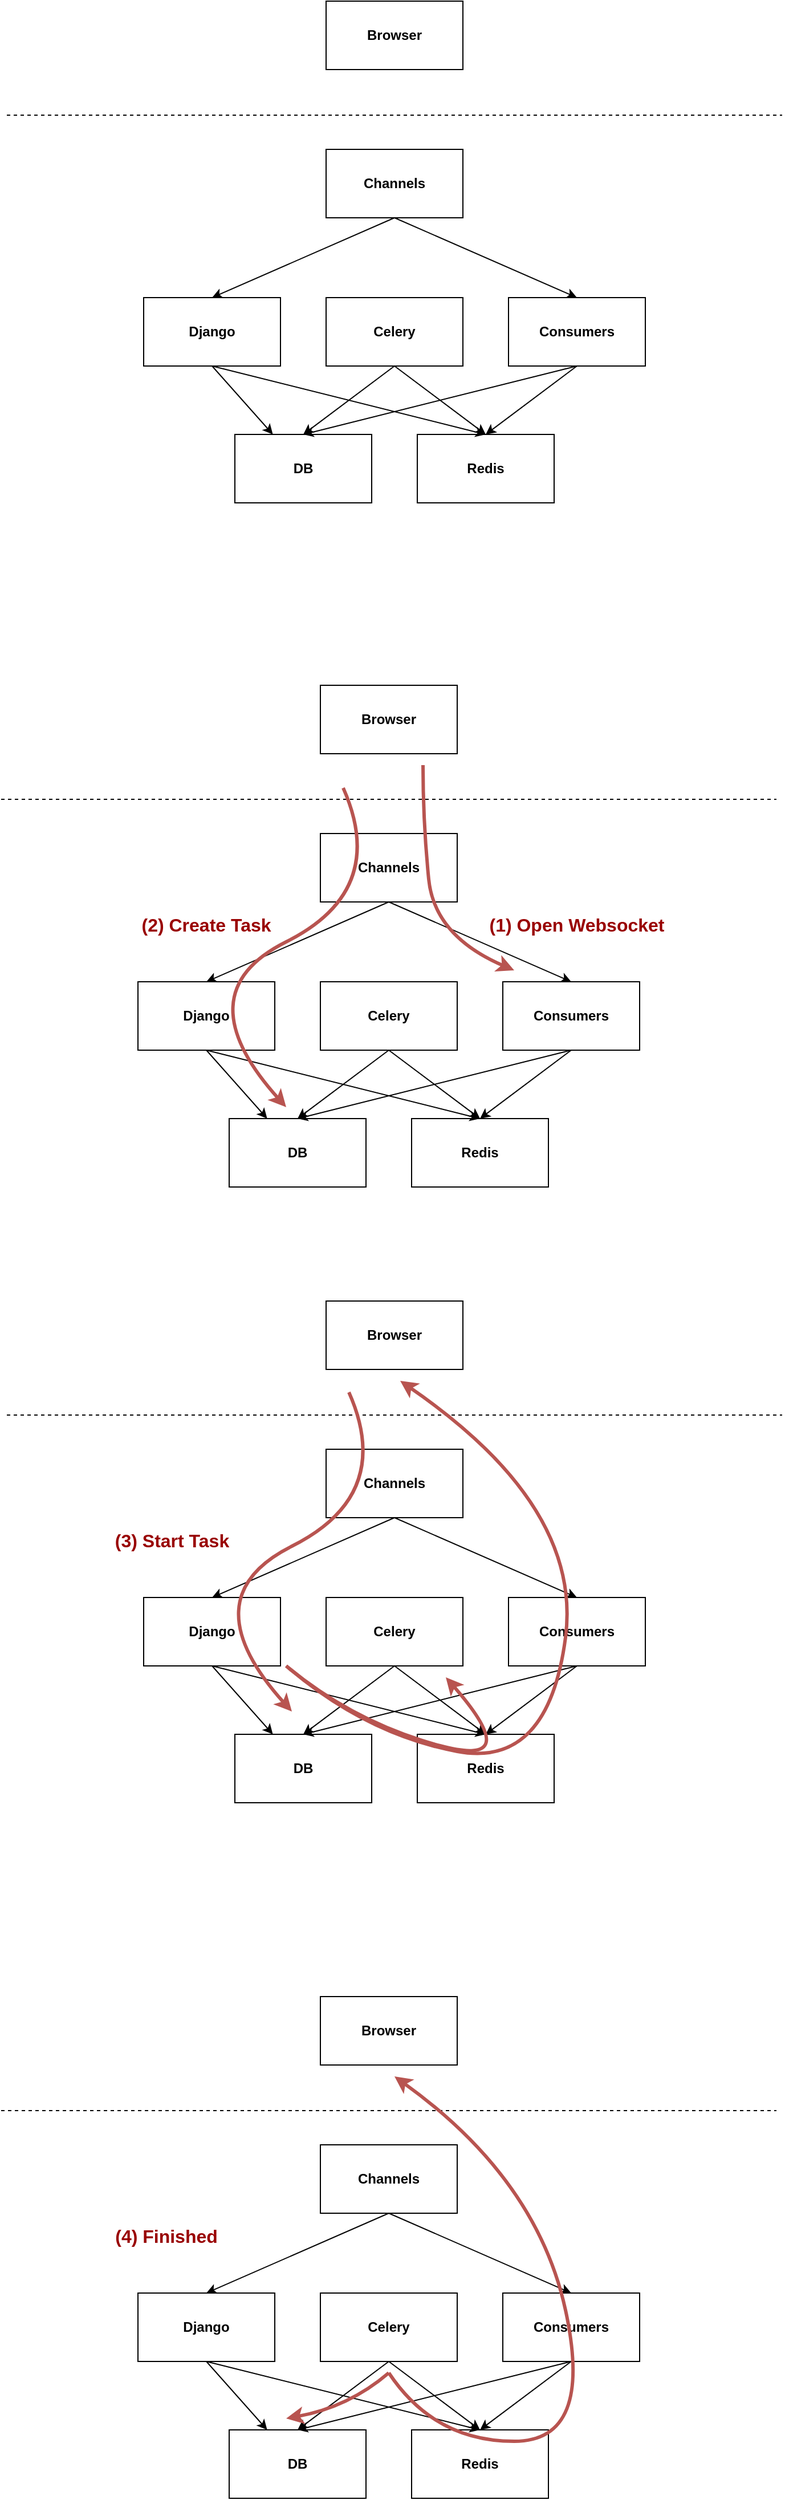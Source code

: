 <mxfile version="13.2.1" type="device"><diagram id="eVq3SLgmBZNKrkP1WyyE" name="Page-1"><mxGraphModel dx="2011" dy="2189" grid="1" gridSize="10" guides="1" tooltips="1" connect="1" arrows="1" fold="1" page="1" pageScale="1" pageWidth="850" pageHeight="1100" math="0" shadow="0"><root><mxCell id="0"/><mxCell id="1" parent="0"/><mxCell id="niOihcuQ03zMTWEzr8Gg-27" value="" style="group" vertex="1" connectable="0" parent="1"><mxGeometry x="80" y="20" width="680" height="440" as="geometry"/></mxCell><mxCell id="niOihcuQ03zMTWEzr8Gg-1" value="&lt;b&gt;DB&lt;/b&gt;" style="rounded=0;whiteSpace=wrap;html=1;" vertex="1" parent="niOihcuQ03zMTWEzr8Gg-27"><mxGeometry x="200" y="380" width="120" height="60" as="geometry"/></mxCell><mxCell id="niOihcuQ03zMTWEzr8Gg-2" value="&lt;b&gt;Redis&lt;/b&gt;" style="rounded=0;whiteSpace=wrap;html=1;" vertex="1" parent="niOihcuQ03zMTWEzr8Gg-27"><mxGeometry x="360" y="380" width="120" height="60" as="geometry"/></mxCell><mxCell id="niOihcuQ03zMTWEzr8Gg-25" style="edgeStyle=none;rounded=0;orthogonalLoop=1;jettySize=auto;html=1;exitX=0.5;exitY=1;exitDx=0;exitDy=0;entryX=0.5;entryY=0;entryDx=0;entryDy=0;" edge="1" parent="niOihcuQ03zMTWEzr8Gg-27" source="niOihcuQ03zMTWEzr8Gg-3" target="niOihcuQ03zMTWEzr8Gg-1"><mxGeometry relative="1" as="geometry"/></mxCell><mxCell id="niOihcuQ03zMTWEzr8Gg-26" style="edgeStyle=none;rounded=0;orthogonalLoop=1;jettySize=auto;html=1;exitX=0.5;exitY=1;exitDx=0;exitDy=0;entryX=0.5;entryY=0;entryDx=0;entryDy=0;" edge="1" parent="niOihcuQ03zMTWEzr8Gg-27" source="niOihcuQ03zMTWEzr8Gg-3" target="niOihcuQ03zMTWEzr8Gg-2"><mxGeometry relative="1" as="geometry"/></mxCell><mxCell id="niOihcuQ03zMTWEzr8Gg-3" value="&lt;b&gt;Celery&lt;/b&gt;" style="rounded=0;whiteSpace=wrap;html=1;" vertex="1" parent="niOihcuQ03zMTWEzr8Gg-27"><mxGeometry x="280" y="260" width="120" height="60" as="geometry"/></mxCell><mxCell id="niOihcuQ03zMTWEzr8Gg-21" style="edgeStyle=none;rounded=0;orthogonalLoop=1;jettySize=auto;html=1;exitX=0.5;exitY=1;exitDx=0;exitDy=0;" edge="1" parent="niOihcuQ03zMTWEzr8Gg-27" source="niOihcuQ03zMTWEzr8Gg-4" target="niOihcuQ03zMTWEzr8Gg-1"><mxGeometry relative="1" as="geometry"/></mxCell><mxCell id="niOihcuQ03zMTWEzr8Gg-22" style="edgeStyle=none;rounded=0;orthogonalLoop=1;jettySize=auto;html=1;exitX=0.5;exitY=1;exitDx=0;exitDy=0;entryX=0.5;entryY=0;entryDx=0;entryDy=0;" edge="1" parent="niOihcuQ03zMTWEzr8Gg-27" source="niOihcuQ03zMTWEzr8Gg-4" target="niOihcuQ03zMTWEzr8Gg-2"><mxGeometry relative="1" as="geometry"/></mxCell><mxCell id="niOihcuQ03zMTWEzr8Gg-4" value="&lt;b&gt;Django&lt;/b&gt;" style="rounded=0;whiteSpace=wrap;html=1;" vertex="1" parent="niOihcuQ03zMTWEzr8Gg-27"><mxGeometry x="120" y="260" width="120" height="60" as="geometry"/></mxCell><mxCell id="niOihcuQ03zMTWEzr8Gg-19" style="edgeStyle=none;rounded=0;orthogonalLoop=1;jettySize=auto;html=1;exitX=0.5;exitY=1;exitDx=0;exitDy=0;entryX=0.5;entryY=0;entryDx=0;entryDy=0;" edge="1" parent="niOihcuQ03zMTWEzr8Gg-27" source="niOihcuQ03zMTWEzr8Gg-5" target="niOihcuQ03zMTWEzr8Gg-4"><mxGeometry relative="1" as="geometry"/></mxCell><mxCell id="niOihcuQ03zMTWEzr8Gg-5" value="&lt;b&gt;Channels&lt;/b&gt;" style="rounded=0;whiteSpace=wrap;html=1;" vertex="1" parent="niOihcuQ03zMTWEzr8Gg-27"><mxGeometry x="280" y="130" width="120" height="60" as="geometry"/></mxCell><mxCell id="niOihcuQ03zMTWEzr8Gg-23" style="edgeStyle=none;rounded=0;orthogonalLoop=1;jettySize=auto;html=1;exitX=0.5;exitY=1;exitDx=0;exitDy=0;entryX=0.5;entryY=0;entryDx=0;entryDy=0;" edge="1" parent="niOihcuQ03zMTWEzr8Gg-27" source="niOihcuQ03zMTWEzr8Gg-6" target="niOihcuQ03zMTWEzr8Gg-1"><mxGeometry relative="1" as="geometry"/></mxCell><mxCell id="niOihcuQ03zMTWEzr8Gg-24" style="edgeStyle=none;rounded=0;orthogonalLoop=1;jettySize=auto;html=1;exitX=0.5;exitY=1;exitDx=0;exitDy=0;entryX=0.5;entryY=0;entryDx=0;entryDy=0;" edge="1" parent="niOihcuQ03zMTWEzr8Gg-27" source="niOihcuQ03zMTWEzr8Gg-6" target="niOihcuQ03zMTWEzr8Gg-2"><mxGeometry relative="1" as="geometry"/></mxCell><mxCell id="niOihcuQ03zMTWEzr8Gg-6" value="&lt;b&gt;Consumers&lt;/b&gt;" style="rounded=0;whiteSpace=wrap;html=1;" vertex="1" parent="niOihcuQ03zMTWEzr8Gg-27"><mxGeometry x="440" y="260" width="120" height="60" as="geometry"/></mxCell><mxCell id="niOihcuQ03zMTWEzr8Gg-20" style="edgeStyle=none;rounded=0;orthogonalLoop=1;jettySize=auto;html=1;exitX=0.5;exitY=1;exitDx=0;exitDy=0;entryX=0.5;entryY=0;entryDx=0;entryDy=0;" edge="1" parent="niOihcuQ03zMTWEzr8Gg-27" source="niOihcuQ03zMTWEzr8Gg-5" target="niOihcuQ03zMTWEzr8Gg-6"><mxGeometry relative="1" as="geometry"/></mxCell><mxCell id="niOihcuQ03zMTWEzr8Gg-7" value="&lt;b&gt;Browser&lt;/b&gt;" style="rounded=0;whiteSpace=wrap;html=1;" vertex="1" parent="niOihcuQ03zMTWEzr8Gg-27"><mxGeometry x="280" width="120" height="60" as="geometry"/></mxCell><mxCell id="niOihcuQ03zMTWEzr8Gg-8" value="" style="endArrow=none;dashed=1;html=1;" edge="1" parent="niOihcuQ03zMTWEzr8Gg-27"><mxGeometry width="50" height="50" relative="1" as="geometry"><mxPoint y="100" as="sourcePoint"/><mxPoint x="680" y="100" as="targetPoint"/></mxGeometry></mxCell><mxCell id="niOihcuQ03zMTWEzr8Gg-47" value="(1) Open Websocket" style="text;html=1;strokeColor=none;fillColor=none;align=center;verticalAlign=middle;whiteSpace=wrap;rounded=0;fontStyle=1;fontSize=16;fontColor=#990000;" vertex="1" parent="niOihcuQ03zMTWEzr8Gg-27"><mxGeometry x="410" y="200" width="190" height="20" as="geometry"/></mxCell><mxCell id="niOihcuQ03zMTWEzr8Gg-48" value="(2) Create Task" style="text;html=1;strokeColor=none;fillColor=none;align=center;verticalAlign=middle;whiteSpace=wrap;rounded=0;fontStyle=1;fontSize=16;fontColor=#990000;" vertex="1" parent="niOihcuQ03zMTWEzr8Gg-27"><mxGeometry x="85" y="200" width="190" height="20" as="geometry"/></mxCell><mxCell id="niOihcuQ03zMTWEzr8Gg-28" value="" style="group" vertex="1" connectable="0" parent="1"><mxGeometry x="85" y="560" width="680" height="440" as="geometry"/></mxCell><mxCell id="niOihcuQ03zMTWEzr8Gg-29" value="&lt;b&gt;DB&lt;/b&gt;" style="rounded=0;whiteSpace=wrap;html=1;" vertex="1" parent="niOihcuQ03zMTWEzr8Gg-28"><mxGeometry x="200" y="380" width="120" height="60" as="geometry"/></mxCell><mxCell id="niOihcuQ03zMTWEzr8Gg-30" value="&lt;b&gt;Redis&lt;/b&gt;" style="rounded=0;whiteSpace=wrap;html=1;" vertex="1" parent="niOihcuQ03zMTWEzr8Gg-28"><mxGeometry x="360" y="380" width="120" height="60" as="geometry"/></mxCell><mxCell id="niOihcuQ03zMTWEzr8Gg-31" style="edgeStyle=none;rounded=0;orthogonalLoop=1;jettySize=auto;html=1;exitX=0.5;exitY=1;exitDx=0;exitDy=0;entryX=0.5;entryY=0;entryDx=0;entryDy=0;" edge="1" parent="niOihcuQ03zMTWEzr8Gg-28" source="niOihcuQ03zMTWEzr8Gg-33" target="niOihcuQ03zMTWEzr8Gg-29"><mxGeometry relative="1" as="geometry"/></mxCell><mxCell id="niOihcuQ03zMTWEzr8Gg-32" style="edgeStyle=none;rounded=0;orthogonalLoop=1;jettySize=auto;html=1;exitX=0.5;exitY=1;exitDx=0;exitDy=0;entryX=0.5;entryY=0;entryDx=0;entryDy=0;" edge="1" parent="niOihcuQ03zMTWEzr8Gg-28" source="niOihcuQ03zMTWEzr8Gg-33" target="niOihcuQ03zMTWEzr8Gg-30"><mxGeometry relative="1" as="geometry"/></mxCell><mxCell id="niOihcuQ03zMTWEzr8Gg-33" value="&lt;b&gt;Celery&lt;/b&gt;" style="rounded=0;whiteSpace=wrap;html=1;" vertex="1" parent="niOihcuQ03zMTWEzr8Gg-28"><mxGeometry x="280" y="260" width="120" height="60" as="geometry"/></mxCell><mxCell id="niOihcuQ03zMTWEzr8Gg-34" style="edgeStyle=none;rounded=0;orthogonalLoop=1;jettySize=auto;html=1;exitX=0.5;exitY=1;exitDx=0;exitDy=0;" edge="1" parent="niOihcuQ03zMTWEzr8Gg-28" source="niOihcuQ03zMTWEzr8Gg-36" target="niOihcuQ03zMTWEzr8Gg-29"><mxGeometry relative="1" as="geometry"/></mxCell><mxCell id="niOihcuQ03zMTWEzr8Gg-35" style="edgeStyle=none;rounded=0;orthogonalLoop=1;jettySize=auto;html=1;exitX=0.5;exitY=1;exitDx=0;exitDy=0;entryX=0.5;entryY=0;entryDx=0;entryDy=0;" edge="1" parent="niOihcuQ03zMTWEzr8Gg-28" source="niOihcuQ03zMTWEzr8Gg-36" target="niOihcuQ03zMTWEzr8Gg-30"><mxGeometry relative="1" as="geometry"/></mxCell><mxCell id="niOihcuQ03zMTWEzr8Gg-36" value="&lt;b&gt;Django&lt;/b&gt;" style="rounded=0;whiteSpace=wrap;html=1;" vertex="1" parent="niOihcuQ03zMTWEzr8Gg-28"><mxGeometry x="120" y="260" width="120" height="60" as="geometry"/></mxCell><mxCell id="niOihcuQ03zMTWEzr8Gg-37" style="edgeStyle=none;rounded=0;orthogonalLoop=1;jettySize=auto;html=1;exitX=0.5;exitY=1;exitDx=0;exitDy=0;entryX=0.5;entryY=0;entryDx=0;entryDy=0;" edge="1" parent="niOihcuQ03zMTWEzr8Gg-28" source="niOihcuQ03zMTWEzr8Gg-38" target="niOihcuQ03zMTWEzr8Gg-36"><mxGeometry relative="1" as="geometry"/></mxCell><mxCell id="niOihcuQ03zMTWEzr8Gg-38" value="&lt;b&gt;Channels&lt;/b&gt;" style="rounded=0;whiteSpace=wrap;html=1;" vertex="1" parent="niOihcuQ03zMTWEzr8Gg-28"><mxGeometry x="280" y="130" width="120" height="60" as="geometry"/></mxCell><mxCell id="niOihcuQ03zMTWEzr8Gg-39" style="edgeStyle=none;rounded=0;orthogonalLoop=1;jettySize=auto;html=1;exitX=0.5;exitY=1;exitDx=0;exitDy=0;entryX=0.5;entryY=0;entryDx=0;entryDy=0;" edge="1" parent="niOihcuQ03zMTWEzr8Gg-28" source="niOihcuQ03zMTWEzr8Gg-41" target="niOihcuQ03zMTWEzr8Gg-29"><mxGeometry relative="1" as="geometry"/></mxCell><mxCell id="niOihcuQ03zMTWEzr8Gg-40" style="edgeStyle=none;rounded=0;orthogonalLoop=1;jettySize=auto;html=1;exitX=0.5;exitY=1;exitDx=0;exitDy=0;entryX=0.5;entryY=0;entryDx=0;entryDy=0;" edge="1" parent="niOihcuQ03zMTWEzr8Gg-28" source="niOihcuQ03zMTWEzr8Gg-41" target="niOihcuQ03zMTWEzr8Gg-30"><mxGeometry relative="1" as="geometry"/></mxCell><mxCell id="niOihcuQ03zMTWEzr8Gg-41" value="&lt;b&gt;Consumers&lt;/b&gt;" style="rounded=0;whiteSpace=wrap;html=1;" vertex="1" parent="niOihcuQ03zMTWEzr8Gg-28"><mxGeometry x="440" y="260" width="120" height="60" as="geometry"/></mxCell><mxCell id="niOihcuQ03zMTWEzr8Gg-42" style="edgeStyle=none;rounded=0;orthogonalLoop=1;jettySize=auto;html=1;exitX=0.5;exitY=1;exitDx=0;exitDy=0;entryX=0.5;entryY=0;entryDx=0;entryDy=0;" edge="1" parent="niOihcuQ03zMTWEzr8Gg-28" source="niOihcuQ03zMTWEzr8Gg-38" target="niOihcuQ03zMTWEzr8Gg-41"><mxGeometry relative="1" as="geometry"/></mxCell><mxCell id="niOihcuQ03zMTWEzr8Gg-43" value="&lt;b&gt;Browser&lt;/b&gt;" style="rounded=0;whiteSpace=wrap;html=1;" vertex="1" parent="niOihcuQ03zMTWEzr8Gg-28"><mxGeometry x="280" width="120" height="60" as="geometry"/></mxCell><mxCell id="niOihcuQ03zMTWEzr8Gg-44" value="" style="endArrow=none;dashed=1;html=1;" edge="1" parent="niOihcuQ03zMTWEzr8Gg-28"><mxGeometry width="50" height="50" relative="1" as="geometry"><mxPoint y="100" as="sourcePoint"/><mxPoint x="680" y="100" as="targetPoint"/></mxGeometry></mxCell><mxCell id="niOihcuQ03zMTWEzr8Gg-85" value="" style="curved=1;endArrow=classic;html=1;fillColor=#f8cecc;strokeColor=#b85450;strokeWidth=3;" edge="1" parent="niOihcuQ03zMTWEzr8Gg-28"><mxGeometry width="50" height="50" relative="1" as="geometry"><mxPoint x="300" y="80" as="sourcePoint"/><mxPoint x="250" y="360" as="targetPoint"/><Array as="points"><mxPoint x="340" y="170"/><mxPoint x="160" y="260"/></Array></mxGeometry></mxCell><mxCell id="niOihcuQ03zMTWEzr8Gg-89" value="" style="curved=1;endArrow=classic;html=1;fillColor=#f8cecc;strokeColor=#b85450;strokeWidth=3;" edge="1" parent="niOihcuQ03zMTWEzr8Gg-28"><mxGeometry width="50" height="50" relative="1" as="geometry"><mxPoint x="245" y="320" as="sourcePoint"/><mxPoint x="385" y="330" as="targetPoint"/><Array as="points"><mxPoint x="305" y="370"/><mxPoint x="455" y="410"/></Array></mxGeometry></mxCell><mxCell id="niOihcuQ03zMTWEzr8Gg-91" value="(3) Start Task" style="text;html=1;strokeColor=none;fillColor=none;align=center;verticalAlign=middle;whiteSpace=wrap;rounded=0;fontStyle=1;fontSize=16;fontColor=#990000;" vertex="1" parent="niOihcuQ03zMTWEzr8Gg-28"><mxGeometry x="50" y="200" width="190" height="20" as="geometry"/></mxCell><mxCell id="niOihcuQ03zMTWEzr8Gg-45" value="" style="curved=1;endArrow=classic;html=1;fillColor=#f8cecc;strokeColor=#b85450;strokeWidth=3;" edge="1" parent="1"><mxGeometry width="50" height="50" relative="1" as="geometry"><mxPoint x="450" y="90" as="sourcePoint"/><mxPoint x="530" y="270" as="targetPoint"/><Array as="points"><mxPoint x="450" y="140"/><mxPoint x="460" y="240"/></Array></mxGeometry></mxCell><mxCell id="niOihcuQ03zMTWEzr8Gg-46" value="" style="curved=1;endArrow=classic;html=1;fillColor=#f8cecc;strokeColor=#b85450;strokeWidth=3;" edge="1" parent="1"><mxGeometry width="50" height="50" relative="1" as="geometry"><mxPoint x="380" y="110" as="sourcePoint"/><mxPoint x="330" y="390" as="targetPoint"/><Array as="points"><mxPoint x="420" y="200"/><mxPoint x="240" y="290"/></Array></mxGeometry></mxCell><mxCell id="niOihcuQ03zMTWEzr8Gg-68" value="" style="group;container=1;" vertex="1" connectable="0" parent="1"><mxGeometry x="85" y="-580" width="680" height="440" as="geometry"/></mxCell><mxCell id="niOihcuQ03zMTWEzr8Gg-69" value="&lt;b&gt;DB&lt;/b&gt;" style="rounded=0;whiteSpace=wrap;html=1;" vertex="1" parent="niOihcuQ03zMTWEzr8Gg-68"><mxGeometry x="200" y="380" width="120" height="60" as="geometry"/></mxCell><mxCell id="niOihcuQ03zMTWEzr8Gg-70" value="&lt;b&gt;Redis&lt;/b&gt;" style="rounded=0;whiteSpace=wrap;html=1;" vertex="1" parent="niOihcuQ03zMTWEzr8Gg-68"><mxGeometry x="360" y="380" width="120" height="60" as="geometry"/></mxCell><mxCell id="niOihcuQ03zMTWEzr8Gg-71" style="edgeStyle=none;rounded=0;orthogonalLoop=1;jettySize=auto;html=1;exitX=0.5;exitY=1;exitDx=0;exitDy=0;entryX=0.5;entryY=0;entryDx=0;entryDy=0;" edge="1" parent="niOihcuQ03zMTWEzr8Gg-68" source="niOihcuQ03zMTWEzr8Gg-73" target="niOihcuQ03zMTWEzr8Gg-69"><mxGeometry relative="1" as="geometry"/></mxCell><mxCell id="niOihcuQ03zMTWEzr8Gg-72" style="edgeStyle=none;rounded=0;orthogonalLoop=1;jettySize=auto;html=1;exitX=0.5;exitY=1;exitDx=0;exitDy=0;entryX=0.5;entryY=0;entryDx=0;entryDy=0;" edge="1" parent="niOihcuQ03zMTWEzr8Gg-68" source="niOihcuQ03zMTWEzr8Gg-73" target="niOihcuQ03zMTWEzr8Gg-70"><mxGeometry relative="1" as="geometry"/></mxCell><mxCell id="niOihcuQ03zMTWEzr8Gg-73" value="&lt;b&gt;Celery&lt;/b&gt;" style="rounded=0;whiteSpace=wrap;html=1;" vertex="1" parent="niOihcuQ03zMTWEzr8Gg-68"><mxGeometry x="280" y="260" width="120" height="60" as="geometry"/></mxCell><mxCell id="niOihcuQ03zMTWEzr8Gg-74" style="edgeStyle=none;rounded=0;orthogonalLoop=1;jettySize=auto;html=1;exitX=0.5;exitY=1;exitDx=0;exitDy=0;" edge="1" parent="niOihcuQ03zMTWEzr8Gg-68" source="niOihcuQ03zMTWEzr8Gg-76" target="niOihcuQ03zMTWEzr8Gg-69"><mxGeometry relative="1" as="geometry"/></mxCell><mxCell id="niOihcuQ03zMTWEzr8Gg-75" style="edgeStyle=none;rounded=0;orthogonalLoop=1;jettySize=auto;html=1;exitX=0.5;exitY=1;exitDx=0;exitDy=0;entryX=0.5;entryY=0;entryDx=0;entryDy=0;" edge="1" parent="niOihcuQ03zMTWEzr8Gg-68" source="niOihcuQ03zMTWEzr8Gg-76" target="niOihcuQ03zMTWEzr8Gg-70"><mxGeometry relative="1" as="geometry"/></mxCell><mxCell id="niOihcuQ03zMTWEzr8Gg-76" value="&lt;b&gt;Django&lt;/b&gt;" style="rounded=0;whiteSpace=wrap;html=1;" vertex="1" parent="niOihcuQ03zMTWEzr8Gg-68"><mxGeometry x="120" y="260" width="120" height="60" as="geometry"/></mxCell><mxCell id="niOihcuQ03zMTWEzr8Gg-77" style="edgeStyle=none;rounded=0;orthogonalLoop=1;jettySize=auto;html=1;exitX=0.5;exitY=1;exitDx=0;exitDy=0;entryX=0.5;entryY=0;entryDx=0;entryDy=0;" edge="1" parent="niOihcuQ03zMTWEzr8Gg-68" source="niOihcuQ03zMTWEzr8Gg-78" target="niOihcuQ03zMTWEzr8Gg-76"><mxGeometry relative="1" as="geometry"/></mxCell><mxCell id="niOihcuQ03zMTWEzr8Gg-78" value="&lt;b&gt;Channels&lt;/b&gt;" style="rounded=0;whiteSpace=wrap;html=1;" vertex="1" parent="niOihcuQ03zMTWEzr8Gg-68"><mxGeometry x="280" y="130" width="120" height="60" as="geometry"/></mxCell><mxCell id="niOihcuQ03zMTWEzr8Gg-79" style="edgeStyle=none;rounded=0;orthogonalLoop=1;jettySize=auto;html=1;exitX=0.5;exitY=1;exitDx=0;exitDy=0;entryX=0.5;entryY=0;entryDx=0;entryDy=0;" edge="1" parent="niOihcuQ03zMTWEzr8Gg-68" source="niOihcuQ03zMTWEzr8Gg-81" target="niOihcuQ03zMTWEzr8Gg-69"><mxGeometry relative="1" as="geometry"/></mxCell><mxCell id="niOihcuQ03zMTWEzr8Gg-80" style="edgeStyle=none;rounded=0;orthogonalLoop=1;jettySize=auto;html=1;exitX=0.5;exitY=1;exitDx=0;exitDy=0;entryX=0.5;entryY=0;entryDx=0;entryDy=0;" edge="1" parent="niOihcuQ03zMTWEzr8Gg-68" source="niOihcuQ03zMTWEzr8Gg-81" target="niOihcuQ03zMTWEzr8Gg-70"><mxGeometry relative="1" as="geometry"/></mxCell><mxCell id="niOihcuQ03zMTWEzr8Gg-81" value="&lt;b&gt;Consumers&lt;/b&gt;" style="rounded=0;whiteSpace=wrap;html=1;" vertex="1" parent="niOihcuQ03zMTWEzr8Gg-68"><mxGeometry x="440" y="260" width="120" height="60" as="geometry"/></mxCell><mxCell id="niOihcuQ03zMTWEzr8Gg-82" style="edgeStyle=none;rounded=0;orthogonalLoop=1;jettySize=auto;html=1;exitX=0.5;exitY=1;exitDx=0;exitDy=0;entryX=0.5;entryY=0;entryDx=0;entryDy=0;" edge="1" parent="niOihcuQ03zMTWEzr8Gg-68" source="niOihcuQ03zMTWEzr8Gg-78" target="niOihcuQ03zMTWEzr8Gg-81"><mxGeometry relative="1" as="geometry"/></mxCell><mxCell id="niOihcuQ03zMTWEzr8Gg-83" value="&lt;b&gt;Browser&lt;/b&gt;" style="rounded=0;whiteSpace=wrap;html=1;" vertex="1" parent="niOihcuQ03zMTWEzr8Gg-68"><mxGeometry x="280" width="120" height="60" as="geometry"/></mxCell><mxCell id="niOihcuQ03zMTWEzr8Gg-84" value="" style="endArrow=none;dashed=1;html=1;" edge="1" parent="niOihcuQ03zMTWEzr8Gg-68"><mxGeometry width="50" height="50" relative="1" as="geometry"><mxPoint y="100" as="sourcePoint"/><mxPoint x="680" y="100" as="targetPoint"/></mxGeometry></mxCell><mxCell id="niOihcuQ03zMTWEzr8Gg-90" value="" style="curved=1;endArrow=classic;html=1;fillColor=#f8cecc;strokeColor=#b85450;strokeWidth=3;" edge="1" parent="1"><mxGeometry width="50" height="50" relative="1" as="geometry"><mxPoint x="330" y="880" as="sourcePoint"/><mxPoint x="430" y="630" as="targetPoint"/><Array as="points"><mxPoint x="400" y="940"/><mxPoint x="560" y="970"/><mxPoint x="590" y="740"/></Array></mxGeometry></mxCell><mxCell id="niOihcuQ03zMTWEzr8Gg-92" value="" style="group" vertex="1" connectable="0" parent="1"><mxGeometry x="80" y="1170" width="680" height="440" as="geometry"/></mxCell><mxCell id="niOihcuQ03zMTWEzr8Gg-93" value="&lt;b&gt;DB&lt;/b&gt;" style="rounded=0;whiteSpace=wrap;html=1;" vertex="1" parent="niOihcuQ03zMTWEzr8Gg-92"><mxGeometry x="200" y="380" width="120" height="60" as="geometry"/></mxCell><mxCell id="niOihcuQ03zMTWEzr8Gg-94" value="&lt;b&gt;Redis&lt;/b&gt;" style="rounded=0;whiteSpace=wrap;html=1;" vertex="1" parent="niOihcuQ03zMTWEzr8Gg-92"><mxGeometry x="360" y="380" width="120" height="60" as="geometry"/></mxCell><mxCell id="niOihcuQ03zMTWEzr8Gg-95" style="edgeStyle=none;rounded=0;orthogonalLoop=1;jettySize=auto;html=1;exitX=0.5;exitY=1;exitDx=0;exitDy=0;entryX=0.5;entryY=0;entryDx=0;entryDy=0;" edge="1" parent="niOihcuQ03zMTWEzr8Gg-92" source="niOihcuQ03zMTWEzr8Gg-97" target="niOihcuQ03zMTWEzr8Gg-93"><mxGeometry relative="1" as="geometry"/></mxCell><mxCell id="niOihcuQ03zMTWEzr8Gg-96" style="edgeStyle=none;rounded=0;orthogonalLoop=1;jettySize=auto;html=1;exitX=0.5;exitY=1;exitDx=0;exitDy=0;entryX=0.5;entryY=0;entryDx=0;entryDy=0;" edge="1" parent="niOihcuQ03zMTWEzr8Gg-92" source="niOihcuQ03zMTWEzr8Gg-97" target="niOihcuQ03zMTWEzr8Gg-94"><mxGeometry relative="1" as="geometry"/></mxCell><mxCell id="niOihcuQ03zMTWEzr8Gg-97" value="&lt;b&gt;Celery&lt;/b&gt;" style="rounded=0;whiteSpace=wrap;html=1;" vertex="1" parent="niOihcuQ03zMTWEzr8Gg-92"><mxGeometry x="280" y="260" width="120" height="60" as="geometry"/></mxCell><mxCell id="niOihcuQ03zMTWEzr8Gg-98" style="edgeStyle=none;rounded=0;orthogonalLoop=1;jettySize=auto;html=1;exitX=0.5;exitY=1;exitDx=0;exitDy=0;" edge="1" parent="niOihcuQ03zMTWEzr8Gg-92" source="niOihcuQ03zMTWEzr8Gg-100" target="niOihcuQ03zMTWEzr8Gg-93"><mxGeometry relative="1" as="geometry"/></mxCell><mxCell id="niOihcuQ03zMTWEzr8Gg-99" style="edgeStyle=none;rounded=0;orthogonalLoop=1;jettySize=auto;html=1;exitX=0.5;exitY=1;exitDx=0;exitDy=0;entryX=0.5;entryY=0;entryDx=0;entryDy=0;" edge="1" parent="niOihcuQ03zMTWEzr8Gg-92" source="niOihcuQ03zMTWEzr8Gg-100" target="niOihcuQ03zMTWEzr8Gg-94"><mxGeometry relative="1" as="geometry"/></mxCell><mxCell id="niOihcuQ03zMTWEzr8Gg-100" value="&lt;b&gt;Django&lt;/b&gt;" style="rounded=0;whiteSpace=wrap;html=1;" vertex="1" parent="niOihcuQ03zMTWEzr8Gg-92"><mxGeometry x="120" y="260" width="120" height="60" as="geometry"/></mxCell><mxCell id="niOihcuQ03zMTWEzr8Gg-101" style="edgeStyle=none;rounded=0;orthogonalLoop=1;jettySize=auto;html=1;exitX=0.5;exitY=1;exitDx=0;exitDy=0;entryX=0.5;entryY=0;entryDx=0;entryDy=0;" edge="1" parent="niOihcuQ03zMTWEzr8Gg-92" source="niOihcuQ03zMTWEzr8Gg-102" target="niOihcuQ03zMTWEzr8Gg-100"><mxGeometry relative="1" as="geometry"/></mxCell><mxCell id="niOihcuQ03zMTWEzr8Gg-102" value="&lt;b&gt;Channels&lt;/b&gt;" style="rounded=0;whiteSpace=wrap;html=1;" vertex="1" parent="niOihcuQ03zMTWEzr8Gg-92"><mxGeometry x="280" y="130" width="120" height="60" as="geometry"/></mxCell><mxCell id="niOihcuQ03zMTWEzr8Gg-103" style="edgeStyle=none;rounded=0;orthogonalLoop=1;jettySize=auto;html=1;exitX=0.5;exitY=1;exitDx=0;exitDy=0;entryX=0.5;entryY=0;entryDx=0;entryDy=0;" edge="1" parent="niOihcuQ03zMTWEzr8Gg-92" source="niOihcuQ03zMTWEzr8Gg-105" target="niOihcuQ03zMTWEzr8Gg-93"><mxGeometry relative="1" as="geometry"/></mxCell><mxCell id="niOihcuQ03zMTWEzr8Gg-104" style="edgeStyle=none;rounded=0;orthogonalLoop=1;jettySize=auto;html=1;exitX=0.5;exitY=1;exitDx=0;exitDy=0;entryX=0.5;entryY=0;entryDx=0;entryDy=0;" edge="1" parent="niOihcuQ03zMTWEzr8Gg-92" source="niOihcuQ03zMTWEzr8Gg-105" target="niOihcuQ03zMTWEzr8Gg-94"><mxGeometry relative="1" as="geometry"/></mxCell><mxCell id="niOihcuQ03zMTWEzr8Gg-105" value="&lt;b&gt;Consumers&lt;/b&gt;" style="rounded=0;whiteSpace=wrap;html=1;" vertex="1" parent="niOihcuQ03zMTWEzr8Gg-92"><mxGeometry x="440" y="260" width="120" height="60" as="geometry"/></mxCell><mxCell id="niOihcuQ03zMTWEzr8Gg-106" style="edgeStyle=none;rounded=0;orthogonalLoop=1;jettySize=auto;html=1;exitX=0.5;exitY=1;exitDx=0;exitDy=0;entryX=0.5;entryY=0;entryDx=0;entryDy=0;" edge="1" parent="niOihcuQ03zMTWEzr8Gg-92" source="niOihcuQ03zMTWEzr8Gg-102" target="niOihcuQ03zMTWEzr8Gg-105"><mxGeometry relative="1" as="geometry"/></mxCell><mxCell id="niOihcuQ03zMTWEzr8Gg-107" value="&lt;b&gt;Browser&lt;/b&gt;" style="rounded=0;whiteSpace=wrap;html=1;" vertex="1" parent="niOihcuQ03zMTWEzr8Gg-92"><mxGeometry x="280" width="120" height="60" as="geometry"/></mxCell><mxCell id="niOihcuQ03zMTWEzr8Gg-108" value="" style="endArrow=none;dashed=1;html=1;" edge="1" parent="niOihcuQ03zMTWEzr8Gg-92"><mxGeometry width="50" height="50" relative="1" as="geometry"><mxPoint y="100" as="sourcePoint"/><mxPoint x="680" y="100" as="targetPoint"/></mxGeometry></mxCell><mxCell id="niOihcuQ03zMTWEzr8Gg-110" value="" style="curved=1;endArrow=classic;html=1;fillColor=#f8cecc;strokeColor=#b85450;strokeWidth=3;" edge="1" parent="niOihcuQ03zMTWEzr8Gg-92"><mxGeometry width="50" height="50" relative="1" as="geometry"><mxPoint x="340" y="330" as="sourcePoint"/><mxPoint x="250" y="370" as="targetPoint"/><Array as="points"><mxPoint x="305" y="360"/></Array></mxGeometry></mxCell><mxCell id="niOihcuQ03zMTWEzr8Gg-111" value="(4) Finished" style="text;html=1;strokeColor=none;fillColor=none;align=center;verticalAlign=middle;whiteSpace=wrap;rounded=0;fontStyle=1;fontSize=16;fontColor=#990000;" vertex="1" parent="niOihcuQ03zMTWEzr8Gg-92"><mxGeometry x="50" y="200" width="190" height="20" as="geometry"/></mxCell><mxCell id="niOihcuQ03zMTWEzr8Gg-112" value="" style="curved=1;endArrow=classic;html=1;fillColor=#f8cecc;strokeColor=#b85450;strokeWidth=3;" edge="1" parent="1"><mxGeometry width="50" height="50" relative="1" as="geometry"><mxPoint x="420" y="1500" as="sourcePoint"/><mxPoint x="425" y="1240" as="targetPoint"/><Array as="points"><mxPoint x="460" y="1560"/><mxPoint x="600" y="1560"/><mxPoint x="550" y="1330"/></Array></mxGeometry></mxCell></root></mxGraphModel></diagram></mxfile>